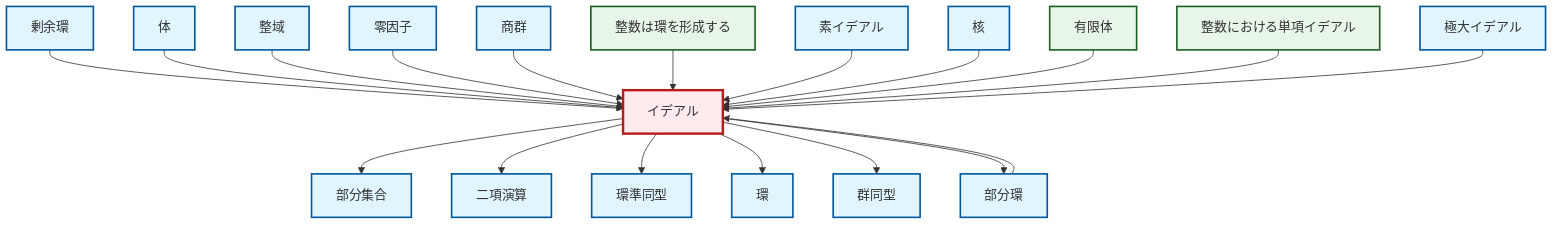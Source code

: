 graph TD
    classDef definition fill:#e1f5fe,stroke:#01579b,stroke-width:2px
    classDef theorem fill:#f3e5f5,stroke:#4a148c,stroke-width:2px
    classDef axiom fill:#fff3e0,stroke:#e65100,stroke-width:2px
    classDef example fill:#e8f5e9,stroke:#1b5e20,stroke-width:2px
    classDef current fill:#ffebee,stroke:#b71c1c,stroke-width:3px
    def-zero-divisor["零因子"]:::definition
    def-subring["部分環"]:::definition
    def-kernel["核"]:::definition
    def-maximal-ideal["極大イデアル"]:::definition
    def-ring-homomorphism["環準同型"]:::definition
    ex-principal-ideal["整数における単項イデアル"]:::example
    def-isomorphism["群同型"]:::definition
    def-ring["環"]:::definition
    def-quotient-group["商群"]:::definition
    ex-finite-field["有限体"]:::example
    def-field["体"]:::definition
    def-ideal["イデアル"]:::definition
    def-binary-operation["二項演算"]:::definition
    def-subset["部分集合"]:::definition
    def-prime-ideal["素イデアル"]:::definition
    ex-integers-ring["整数は環を形成する"]:::example
    def-integral-domain["整域"]:::definition
    def-quotient-ring["剰余環"]:::definition
    def-quotient-ring --> def-ideal
    def-field --> def-ideal
    def-integral-domain --> def-ideal
    def-zero-divisor --> def-ideal
    def-ideal --> def-subset
    def-ideal --> def-binary-operation
    def-ideal --> def-ring-homomorphism
    def-quotient-group --> def-ideal
    def-ideal --> def-ring
    ex-integers-ring --> def-ideal
    def-prime-ideal --> def-ideal
    def-subring --> def-ideal
    def-kernel --> def-ideal
    ex-finite-field --> def-ideal
    ex-principal-ideal --> def-ideal
    def-ideal --> def-isomorphism
    def-maximal-ideal --> def-ideal
    def-ideal --> def-subring
    class def-ideal current